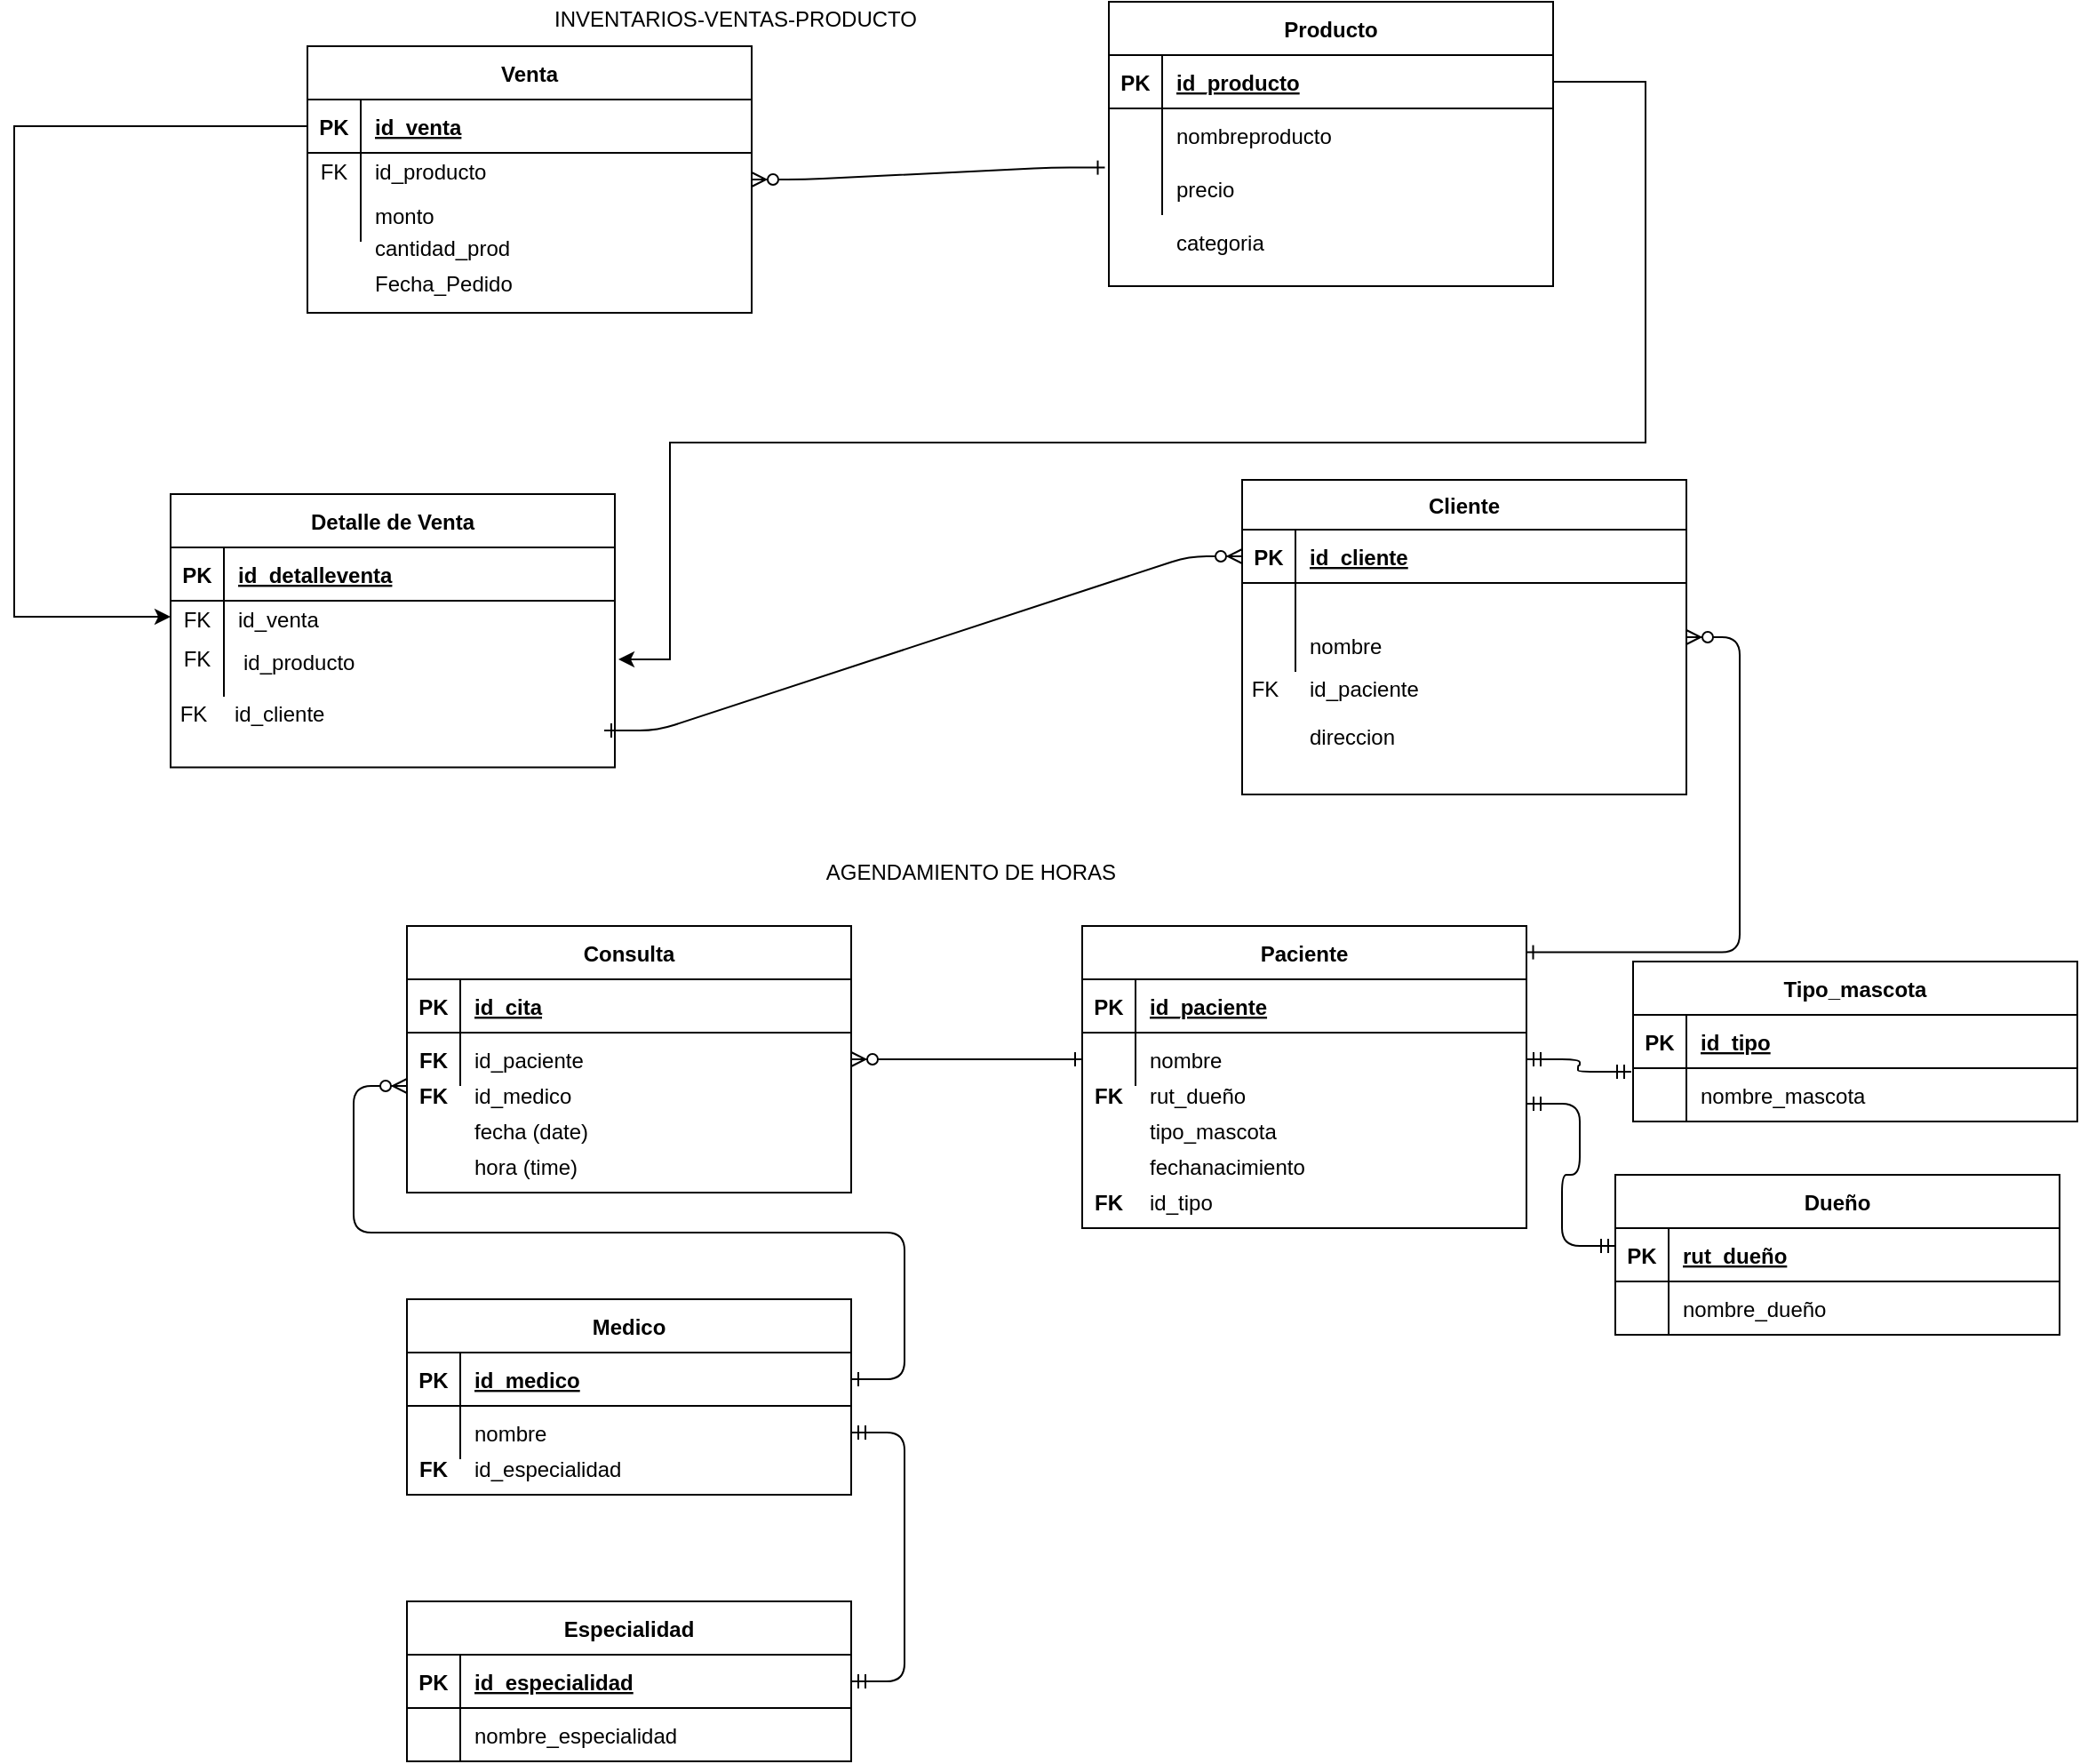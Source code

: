 <mxfile version="14.6.13" type="github">
  <diagram id="R2lEEEUBdFMjLlhIrx00" name="Page-1">
    <mxGraphModel dx="2774" dy="1130" grid="0" gridSize="10" guides="1" tooltips="1" connect="1" arrows="1" fold="1" page="0" pageScale="1" pageWidth="850" pageHeight="1100" math="0" shadow="0" extFonts="Permanent Marker^https://fonts.googleapis.com/css?family=Permanent+Marker">
      <root>
        <mxCell id="0" />
        <mxCell id="1" parent="0" />
        <mxCell id="C-vyLk0tnHw3VtMMgP7b-2" value="Venta" style="shape=table;startSize=30;container=1;collapsible=1;childLayout=tableLayout;fixedRows=1;rowLines=0;fontStyle=1;align=center;resizeLast=1;" parent="1" vertex="1">
          <mxGeometry x="14" y="115" width="250" height="150" as="geometry" />
        </mxCell>
        <mxCell id="C-vyLk0tnHw3VtMMgP7b-3" value="" style="shape=partialRectangle;collapsible=0;dropTarget=0;pointerEvents=0;fillColor=none;points=[[0,0.5],[1,0.5]];portConstraint=eastwest;top=0;left=0;right=0;bottom=1;" parent="C-vyLk0tnHw3VtMMgP7b-2" vertex="1">
          <mxGeometry y="30" width="250" height="30" as="geometry" />
        </mxCell>
        <mxCell id="C-vyLk0tnHw3VtMMgP7b-4" value="PK" style="shape=partialRectangle;overflow=hidden;connectable=0;fillColor=none;top=0;left=0;bottom=0;right=0;fontStyle=1;" parent="C-vyLk0tnHw3VtMMgP7b-3" vertex="1">
          <mxGeometry width="30" height="30" as="geometry" />
        </mxCell>
        <mxCell id="C-vyLk0tnHw3VtMMgP7b-5" value="id_venta" style="shape=partialRectangle;overflow=hidden;connectable=0;fillColor=none;top=0;left=0;bottom=0;right=0;align=left;spacingLeft=6;fontStyle=5;" parent="C-vyLk0tnHw3VtMMgP7b-3" vertex="1">
          <mxGeometry x="30" width="220" height="30" as="geometry" />
        </mxCell>
        <mxCell id="C-vyLk0tnHw3VtMMgP7b-6" value="" style="shape=partialRectangle;collapsible=0;dropTarget=0;pointerEvents=0;fillColor=none;points=[[0,0.5],[1,0.5]];portConstraint=eastwest;top=0;left=0;right=0;bottom=0;" parent="C-vyLk0tnHw3VtMMgP7b-2" vertex="1">
          <mxGeometry y="60" width="250" height="20" as="geometry" />
        </mxCell>
        <mxCell id="C-vyLk0tnHw3VtMMgP7b-7" value="FK" style="shape=partialRectangle;overflow=hidden;connectable=0;fillColor=none;top=0;left=0;bottom=0;right=0;" parent="C-vyLk0tnHw3VtMMgP7b-6" vertex="1">
          <mxGeometry width="30" height="20" as="geometry" />
        </mxCell>
        <mxCell id="C-vyLk0tnHw3VtMMgP7b-8" value="id_producto" style="shape=partialRectangle;overflow=hidden;connectable=0;fillColor=none;top=0;left=0;bottom=0;right=0;align=left;spacingLeft=6;" parent="C-vyLk0tnHw3VtMMgP7b-6" vertex="1">
          <mxGeometry x="30" width="220" height="20" as="geometry" />
        </mxCell>
        <mxCell id="C-vyLk0tnHw3VtMMgP7b-9" value="" style="shape=partialRectangle;collapsible=0;dropTarget=0;pointerEvents=0;fillColor=none;points=[[0,0.5],[1,0.5]];portConstraint=eastwest;top=0;left=0;right=0;bottom=0;" parent="C-vyLk0tnHw3VtMMgP7b-2" vertex="1">
          <mxGeometry y="80" width="250" height="30" as="geometry" />
        </mxCell>
        <mxCell id="C-vyLk0tnHw3VtMMgP7b-10" value="" style="shape=partialRectangle;overflow=hidden;connectable=0;fillColor=none;top=0;left=0;bottom=0;right=0;" parent="C-vyLk0tnHw3VtMMgP7b-9" vertex="1">
          <mxGeometry width="30" height="30" as="geometry" />
        </mxCell>
        <mxCell id="C-vyLk0tnHw3VtMMgP7b-11" value="monto" style="shape=partialRectangle;overflow=hidden;connectable=0;fillColor=none;top=0;left=0;bottom=0;right=0;align=left;spacingLeft=6;" parent="C-vyLk0tnHw3VtMMgP7b-9" vertex="1">
          <mxGeometry x="30" width="220" height="30" as="geometry" />
        </mxCell>
        <mxCell id="C-vyLk0tnHw3VtMMgP7b-13" value="Producto" style="shape=table;startSize=30;container=1;collapsible=1;childLayout=tableLayout;fixedRows=1;rowLines=0;fontStyle=1;align=center;resizeLast=1;" parent="1" vertex="1">
          <mxGeometry x="465" y="90" width="250" height="160" as="geometry" />
        </mxCell>
        <mxCell id="C-vyLk0tnHw3VtMMgP7b-14" value="" style="shape=partialRectangle;collapsible=0;dropTarget=0;pointerEvents=0;fillColor=none;points=[[0,0.5],[1,0.5]];portConstraint=eastwest;top=0;left=0;right=0;bottom=1;" parent="C-vyLk0tnHw3VtMMgP7b-13" vertex="1">
          <mxGeometry y="30" width="250" height="30" as="geometry" />
        </mxCell>
        <mxCell id="C-vyLk0tnHw3VtMMgP7b-15" value="PK" style="shape=partialRectangle;overflow=hidden;connectable=0;fillColor=none;top=0;left=0;bottom=0;right=0;fontStyle=1;" parent="C-vyLk0tnHw3VtMMgP7b-14" vertex="1">
          <mxGeometry width="30" height="30" as="geometry" />
        </mxCell>
        <mxCell id="C-vyLk0tnHw3VtMMgP7b-16" value="id_producto" style="shape=partialRectangle;overflow=hidden;connectable=0;fillColor=none;top=0;left=0;bottom=0;right=0;align=left;spacingLeft=6;fontStyle=5;" parent="C-vyLk0tnHw3VtMMgP7b-14" vertex="1">
          <mxGeometry x="30" width="220" height="30" as="geometry" />
        </mxCell>
        <mxCell id="C-vyLk0tnHw3VtMMgP7b-17" value="" style="shape=partialRectangle;collapsible=0;dropTarget=0;pointerEvents=0;fillColor=none;points=[[0,0.5],[1,0.5]];portConstraint=eastwest;top=0;left=0;right=0;bottom=0;" parent="C-vyLk0tnHw3VtMMgP7b-13" vertex="1">
          <mxGeometry y="60" width="250" height="30" as="geometry" />
        </mxCell>
        <mxCell id="C-vyLk0tnHw3VtMMgP7b-18" value="" style="shape=partialRectangle;overflow=hidden;connectable=0;fillColor=none;top=0;left=0;bottom=0;right=0;" parent="C-vyLk0tnHw3VtMMgP7b-17" vertex="1">
          <mxGeometry width="30" height="30" as="geometry" />
        </mxCell>
        <mxCell id="C-vyLk0tnHw3VtMMgP7b-19" value="nombreproducto" style="shape=partialRectangle;overflow=hidden;connectable=0;fillColor=none;top=0;left=0;bottom=0;right=0;align=left;spacingLeft=6;" parent="C-vyLk0tnHw3VtMMgP7b-17" vertex="1">
          <mxGeometry x="30" width="220" height="30" as="geometry" />
        </mxCell>
        <mxCell id="C-vyLk0tnHw3VtMMgP7b-20" value="" style="shape=partialRectangle;collapsible=0;dropTarget=0;pointerEvents=0;fillColor=none;points=[[0,0.5],[1,0.5]];portConstraint=eastwest;top=0;left=0;right=0;bottom=0;" parent="C-vyLk0tnHw3VtMMgP7b-13" vertex="1">
          <mxGeometry y="90" width="250" height="30" as="geometry" />
        </mxCell>
        <mxCell id="C-vyLk0tnHw3VtMMgP7b-21" value="" style="shape=partialRectangle;overflow=hidden;connectable=0;fillColor=none;top=0;left=0;bottom=0;right=0;" parent="C-vyLk0tnHw3VtMMgP7b-20" vertex="1">
          <mxGeometry width="30" height="30" as="geometry" />
        </mxCell>
        <mxCell id="C-vyLk0tnHw3VtMMgP7b-22" value="precio" style="shape=partialRectangle;overflow=hidden;connectable=0;fillColor=none;top=0;left=0;bottom=0;right=0;align=left;spacingLeft=6;" parent="C-vyLk0tnHw3VtMMgP7b-20" vertex="1">
          <mxGeometry x="30" width="220" height="30" as="geometry" />
        </mxCell>
        <mxCell id="sAOFa5Hzay_z7NNn_piq-14" value="" style="shape=partialRectangle;overflow=hidden;connectable=0;fillColor=none;top=0;left=0;bottom=0;right=0;align=left;spacingLeft=6;" parent="1" vertex="1">
          <mxGeometry x="150" y="240" width="220" height="10" as="geometry" />
        </mxCell>
        <mxCell id="sAOFa5Hzay_z7NNn_piq-15" value="cantidad_prod" style="shape=partialRectangle;overflow=hidden;connectable=0;fillColor=none;top=0;left=0;bottom=0;right=0;align=left;spacingLeft=6;" parent="1" vertex="1">
          <mxGeometry x="44" y="213" width="220" height="30" as="geometry" />
        </mxCell>
        <mxCell id="sAOFa5Hzay_z7NNn_piq-19" value="categoria" style="shape=partialRectangle;overflow=hidden;connectable=0;fillColor=none;top=0;left=0;bottom=0;right=0;align=left;spacingLeft=6;" parent="1" vertex="1">
          <mxGeometry x="495" y="210" width="220" height="30" as="geometry" />
        </mxCell>
        <mxCell id="C-vyLk0tnHw3VtMMgP7b-12" value="" style="edgeStyle=entityRelationEdgeStyle;endArrow=ERzeroToMany;startArrow=ERone;endFill=1;startFill=0;exitX=-0.009;exitY=0.11;exitDx=0;exitDy=0;exitPerimeter=0;" parent="1" source="C-vyLk0tnHw3VtMMgP7b-20" target="C-vyLk0tnHw3VtMMgP7b-2" edge="1">
          <mxGeometry width="100" height="100" relative="1" as="geometry">
            <mxPoint x="400" y="180" as="sourcePoint" />
            <mxPoint x="740" y="132" as="targetPoint" />
          </mxGeometry>
        </mxCell>
        <mxCell id="sAOFa5Hzay_z7NNn_piq-22" value="INVENTARIOS-VENTAS-PRODUCTO&lt;br&gt;" style="text;html=1;strokeColor=none;fillColor=none;align=center;verticalAlign=middle;whiteSpace=wrap;rounded=0;" parent="1" vertex="1">
          <mxGeometry x="110" y="90" width="290" height="20" as="geometry" />
        </mxCell>
        <mxCell id="sAOFa5Hzay_z7NNn_piq-23" value="AGENDAMIENTO DE HORAS" style="text;html=1;strokeColor=none;fillColor=none;align=center;verticalAlign=middle;whiteSpace=wrap;rounded=0;" parent="1" vertex="1">
          <mxGeometry x="295" y="570" width="185" height="20" as="geometry" />
        </mxCell>
        <mxCell id="sAOFa5Hzay_z7NNn_piq-24" value="Consulta" style="shape=table;startSize=30;container=1;collapsible=1;childLayout=tableLayout;fixedRows=1;rowLines=0;fontStyle=1;align=center;resizeLast=1;" parent="1" vertex="1">
          <mxGeometry x="70" y="610" width="250" height="150" as="geometry" />
        </mxCell>
        <mxCell id="sAOFa5Hzay_z7NNn_piq-25" value="" style="shape=partialRectangle;collapsible=0;dropTarget=0;pointerEvents=0;fillColor=none;points=[[0,0.5],[1,0.5]];portConstraint=eastwest;top=0;left=0;right=0;bottom=1;" parent="sAOFa5Hzay_z7NNn_piq-24" vertex="1">
          <mxGeometry y="30" width="250" height="30" as="geometry" />
        </mxCell>
        <mxCell id="sAOFa5Hzay_z7NNn_piq-26" value="PK" style="shape=partialRectangle;overflow=hidden;connectable=0;fillColor=none;top=0;left=0;bottom=0;right=0;fontStyle=1;" parent="sAOFa5Hzay_z7NNn_piq-25" vertex="1">
          <mxGeometry width="30" height="30" as="geometry" />
        </mxCell>
        <mxCell id="sAOFa5Hzay_z7NNn_piq-27" value="id_cita" style="shape=partialRectangle;overflow=hidden;connectable=0;fillColor=none;top=0;left=0;bottom=0;right=0;align=left;spacingLeft=6;fontStyle=5;" parent="sAOFa5Hzay_z7NNn_piq-25" vertex="1">
          <mxGeometry x="30" width="220" height="30" as="geometry" />
        </mxCell>
        <mxCell id="sAOFa5Hzay_z7NNn_piq-28" value="" style="shape=partialRectangle;collapsible=0;dropTarget=0;pointerEvents=0;fillColor=none;points=[[0,0.5],[1,0.5]];portConstraint=eastwest;top=0;left=0;right=0;bottom=0;" parent="sAOFa5Hzay_z7NNn_piq-24" vertex="1">
          <mxGeometry y="60" width="250" height="30" as="geometry" />
        </mxCell>
        <mxCell id="sAOFa5Hzay_z7NNn_piq-29" value="" style="shape=partialRectangle;overflow=hidden;connectable=0;fillColor=none;top=0;left=0;bottom=0;right=0;" parent="sAOFa5Hzay_z7NNn_piq-28" vertex="1">
          <mxGeometry width="30" height="30" as="geometry" />
        </mxCell>
        <mxCell id="sAOFa5Hzay_z7NNn_piq-30" value="id_paciente" style="shape=partialRectangle;overflow=hidden;connectable=0;fillColor=none;top=0;left=0;bottom=0;right=0;align=left;spacingLeft=6;" parent="sAOFa5Hzay_z7NNn_piq-28" vertex="1">
          <mxGeometry x="30" width="220" height="30" as="geometry" />
        </mxCell>
        <mxCell id="sAOFa5Hzay_z7NNn_piq-31" value="FK" style="shape=partialRectangle;overflow=hidden;connectable=0;fillColor=none;top=0;left=0;bottom=0;right=0;fontStyle=1;" parent="1" vertex="1">
          <mxGeometry x="70" y="670" width="30" height="30" as="geometry" />
        </mxCell>
        <mxCell id="sAOFa5Hzay_z7NNn_piq-32" value="FK" style="shape=partialRectangle;overflow=hidden;connectable=0;fillColor=none;top=0;left=0;bottom=0;right=0;fontStyle=1;" parent="1" vertex="1">
          <mxGeometry x="70" y="690" width="30" height="30" as="geometry" />
        </mxCell>
        <mxCell id="sAOFa5Hzay_z7NNn_piq-33" value="id_medico" style="shape=partialRectangle;overflow=hidden;connectable=0;fillColor=none;top=0;left=0;bottom=0;right=0;align=left;spacingLeft=6;" parent="1" vertex="1">
          <mxGeometry x="100" y="690" width="220" height="30" as="geometry" />
        </mxCell>
        <mxCell id="sAOFa5Hzay_z7NNn_piq-34" value="fecha (date)" style="shape=partialRectangle;overflow=hidden;connectable=0;fillColor=none;top=0;left=0;bottom=0;right=0;align=left;spacingLeft=6;" parent="1" vertex="1">
          <mxGeometry x="100" y="710" width="220" height="30" as="geometry" />
        </mxCell>
        <mxCell id="sAOFa5Hzay_z7NNn_piq-35" value="hora (time)" style="shape=partialRectangle;overflow=hidden;connectable=0;fillColor=none;top=0;left=0;bottom=0;right=0;align=left;spacingLeft=6;" parent="1" vertex="1">
          <mxGeometry x="100" y="730" width="220" height="30" as="geometry" />
        </mxCell>
        <mxCell id="sAOFa5Hzay_z7NNn_piq-36" value="Paciente" style="shape=table;startSize=30;container=1;collapsible=1;childLayout=tableLayout;fixedRows=1;rowLines=0;fontStyle=1;align=center;resizeLast=1;" parent="1" vertex="1">
          <mxGeometry x="450" y="610" width="250" height="170" as="geometry" />
        </mxCell>
        <mxCell id="sAOFa5Hzay_z7NNn_piq-37" value="" style="shape=partialRectangle;collapsible=0;dropTarget=0;pointerEvents=0;fillColor=none;points=[[0,0.5],[1,0.5]];portConstraint=eastwest;top=0;left=0;right=0;bottom=1;" parent="sAOFa5Hzay_z7NNn_piq-36" vertex="1">
          <mxGeometry y="30" width="250" height="30" as="geometry" />
        </mxCell>
        <mxCell id="sAOFa5Hzay_z7NNn_piq-38" value="PK" style="shape=partialRectangle;overflow=hidden;connectable=0;fillColor=none;top=0;left=0;bottom=0;right=0;fontStyle=1;" parent="sAOFa5Hzay_z7NNn_piq-37" vertex="1">
          <mxGeometry width="30" height="30" as="geometry" />
        </mxCell>
        <mxCell id="sAOFa5Hzay_z7NNn_piq-39" value="id_paciente" style="shape=partialRectangle;overflow=hidden;connectable=0;fillColor=none;top=0;left=0;bottom=0;right=0;align=left;spacingLeft=6;fontStyle=5;" parent="sAOFa5Hzay_z7NNn_piq-37" vertex="1">
          <mxGeometry x="30" width="220" height="30" as="geometry" />
        </mxCell>
        <mxCell id="sAOFa5Hzay_z7NNn_piq-40" value="" style="shape=partialRectangle;collapsible=0;dropTarget=0;pointerEvents=0;fillColor=none;points=[[0,0.5],[1,0.5]];portConstraint=eastwest;top=0;left=0;right=0;bottom=0;" parent="sAOFa5Hzay_z7NNn_piq-36" vertex="1">
          <mxGeometry y="60" width="250" height="30" as="geometry" />
        </mxCell>
        <mxCell id="sAOFa5Hzay_z7NNn_piq-41" value="" style="shape=partialRectangle;overflow=hidden;connectable=0;fillColor=none;top=0;left=0;bottom=0;right=0;" parent="sAOFa5Hzay_z7NNn_piq-40" vertex="1">
          <mxGeometry width="30" height="30" as="geometry" />
        </mxCell>
        <mxCell id="sAOFa5Hzay_z7NNn_piq-42" value="nombre" style="shape=partialRectangle;overflow=hidden;connectable=0;fillColor=none;top=0;left=0;bottom=0;right=0;align=left;spacingLeft=6;" parent="sAOFa5Hzay_z7NNn_piq-40" vertex="1">
          <mxGeometry x="30" width="220" height="30" as="geometry" />
        </mxCell>
        <mxCell id="sAOFa5Hzay_z7NNn_piq-43" value="rut_dueño" style="shape=partialRectangle;overflow=hidden;connectable=0;fillColor=none;top=0;left=0;bottom=0;right=0;align=left;spacingLeft=6;" parent="1" vertex="1">
          <mxGeometry x="480" y="690" width="220" height="30" as="geometry" />
        </mxCell>
        <mxCell id="sAOFa5Hzay_z7NNn_piq-44" value="tipo_mascota" style="shape=partialRectangle;overflow=hidden;connectable=0;fillColor=none;top=0;left=0;bottom=0;right=0;align=left;spacingLeft=6;" parent="1" vertex="1">
          <mxGeometry x="480" y="710" width="220" height="30" as="geometry" />
        </mxCell>
        <mxCell id="sAOFa5Hzay_z7NNn_piq-45" value="FK" style="shape=partialRectangle;overflow=hidden;connectable=0;fillColor=none;top=0;left=0;bottom=0;right=0;fontStyle=1;" parent="1" vertex="1">
          <mxGeometry x="450" y="690" width="30" height="30" as="geometry" />
        </mxCell>
        <mxCell id="sAOFa5Hzay_z7NNn_piq-46" value="fechanacimiento" style="shape=partialRectangle;overflow=hidden;connectable=0;fillColor=none;top=0;left=0;bottom=0;right=0;align=left;spacingLeft=6;" parent="1" vertex="1">
          <mxGeometry x="480" y="730" width="220" height="30" as="geometry" />
        </mxCell>
        <mxCell id="sAOFa5Hzay_z7NNn_piq-47" value="Tipo_mascota" style="shape=table;startSize=30;container=1;collapsible=1;childLayout=tableLayout;fixedRows=1;rowLines=0;fontStyle=1;align=center;resizeLast=1;" parent="1" vertex="1">
          <mxGeometry x="760" y="630" width="250" height="90" as="geometry" />
        </mxCell>
        <mxCell id="sAOFa5Hzay_z7NNn_piq-48" value="" style="shape=partialRectangle;collapsible=0;dropTarget=0;pointerEvents=0;fillColor=none;points=[[0,0.5],[1,0.5]];portConstraint=eastwest;top=0;left=0;right=0;bottom=1;" parent="sAOFa5Hzay_z7NNn_piq-47" vertex="1">
          <mxGeometry y="30" width="250" height="30" as="geometry" />
        </mxCell>
        <mxCell id="sAOFa5Hzay_z7NNn_piq-49" value="PK" style="shape=partialRectangle;overflow=hidden;connectable=0;fillColor=none;top=0;left=0;bottom=0;right=0;fontStyle=1;" parent="sAOFa5Hzay_z7NNn_piq-48" vertex="1">
          <mxGeometry width="30" height="30" as="geometry" />
        </mxCell>
        <mxCell id="sAOFa5Hzay_z7NNn_piq-50" value="id_tipo" style="shape=partialRectangle;overflow=hidden;connectable=0;fillColor=none;top=0;left=0;bottom=0;right=0;align=left;spacingLeft=6;fontStyle=5;" parent="sAOFa5Hzay_z7NNn_piq-48" vertex="1">
          <mxGeometry x="30" width="220" height="30" as="geometry" />
        </mxCell>
        <mxCell id="sAOFa5Hzay_z7NNn_piq-51" value="" style="shape=partialRectangle;collapsible=0;dropTarget=0;pointerEvents=0;fillColor=none;points=[[0,0.5],[1,0.5]];portConstraint=eastwest;top=0;left=0;right=0;bottom=0;" parent="sAOFa5Hzay_z7NNn_piq-47" vertex="1">
          <mxGeometry y="60" width="250" height="30" as="geometry" />
        </mxCell>
        <mxCell id="sAOFa5Hzay_z7NNn_piq-52" value="" style="shape=partialRectangle;overflow=hidden;connectable=0;fillColor=none;top=0;left=0;bottom=0;right=0;" parent="sAOFa5Hzay_z7NNn_piq-51" vertex="1">
          <mxGeometry width="30" height="30" as="geometry" />
        </mxCell>
        <mxCell id="sAOFa5Hzay_z7NNn_piq-53" value="nombre_mascota" style="shape=partialRectangle;overflow=hidden;connectable=0;fillColor=none;top=0;left=0;bottom=0;right=0;align=left;spacingLeft=6;" parent="sAOFa5Hzay_z7NNn_piq-51" vertex="1">
          <mxGeometry x="30" width="220" height="30" as="geometry" />
        </mxCell>
        <mxCell id="sAOFa5Hzay_z7NNn_piq-54" value="Dueño" style="shape=table;startSize=30;container=1;collapsible=1;childLayout=tableLayout;fixedRows=1;rowLines=0;fontStyle=1;align=center;resizeLast=1;" parent="1" vertex="1">
          <mxGeometry x="750" y="750" width="250" height="90" as="geometry" />
        </mxCell>
        <mxCell id="sAOFa5Hzay_z7NNn_piq-55" value="" style="shape=partialRectangle;collapsible=0;dropTarget=0;pointerEvents=0;fillColor=none;points=[[0,0.5],[1,0.5]];portConstraint=eastwest;top=0;left=0;right=0;bottom=1;" parent="sAOFa5Hzay_z7NNn_piq-54" vertex="1">
          <mxGeometry y="30" width="250" height="30" as="geometry" />
        </mxCell>
        <mxCell id="sAOFa5Hzay_z7NNn_piq-56" value="PK" style="shape=partialRectangle;overflow=hidden;connectable=0;fillColor=none;top=0;left=0;bottom=0;right=0;fontStyle=1;" parent="sAOFa5Hzay_z7NNn_piq-55" vertex="1">
          <mxGeometry width="30" height="30" as="geometry" />
        </mxCell>
        <mxCell id="sAOFa5Hzay_z7NNn_piq-57" value="rut_dueño" style="shape=partialRectangle;overflow=hidden;connectable=0;fillColor=none;top=0;left=0;bottom=0;right=0;align=left;spacingLeft=6;fontStyle=5;" parent="sAOFa5Hzay_z7NNn_piq-55" vertex="1">
          <mxGeometry x="30" width="220" height="30" as="geometry" />
        </mxCell>
        <mxCell id="sAOFa5Hzay_z7NNn_piq-58" value="" style="shape=partialRectangle;collapsible=0;dropTarget=0;pointerEvents=0;fillColor=none;points=[[0,0.5],[1,0.5]];portConstraint=eastwest;top=0;left=0;right=0;bottom=0;" parent="sAOFa5Hzay_z7NNn_piq-54" vertex="1">
          <mxGeometry y="60" width="250" height="30" as="geometry" />
        </mxCell>
        <mxCell id="sAOFa5Hzay_z7NNn_piq-59" value="" style="shape=partialRectangle;overflow=hidden;connectable=0;fillColor=none;top=0;left=0;bottom=0;right=0;" parent="sAOFa5Hzay_z7NNn_piq-58" vertex="1">
          <mxGeometry width="30" height="30" as="geometry" />
        </mxCell>
        <mxCell id="sAOFa5Hzay_z7NNn_piq-60" value="nombre_dueño" style="shape=partialRectangle;overflow=hidden;connectable=0;fillColor=none;top=0;left=0;bottom=0;right=0;align=left;spacingLeft=6;" parent="sAOFa5Hzay_z7NNn_piq-58" vertex="1">
          <mxGeometry x="30" width="220" height="30" as="geometry" />
        </mxCell>
        <mxCell id="sAOFa5Hzay_z7NNn_piq-61" value="Medico" style="shape=table;startSize=30;container=1;collapsible=1;childLayout=tableLayout;fixedRows=1;rowLines=0;fontStyle=1;align=center;resizeLast=1;" parent="1" vertex="1">
          <mxGeometry x="70" y="820" width="250" height="110" as="geometry" />
        </mxCell>
        <mxCell id="sAOFa5Hzay_z7NNn_piq-62" value="" style="shape=partialRectangle;collapsible=0;dropTarget=0;pointerEvents=0;fillColor=none;points=[[0,0.5],[1,0.5]];portConstraint=eastwest;top=0;left=0;right=0;bottom=1;" parent="sAOFa5Hzay_z7NNn_piq-61" vertex="1">
          <mxGeometry y="30" width="250" height="30" as="geometry" />
        </mxCell>
        <mxCell id="sAOFa5Hzay_z7NNn_piq-63" value="PK" style="shape=partialRectangle;overflow=hidden;connectable=0;fillColor=none;top=0;left=0;bottom=0;right=0;fontStyle=1;" parent="sAOFa5Hzay_z7NNn_piq-62" vertex="1">
          <mxGeometry width="30" height="30" as="geometry" />
        </mxCell>
        <mxCell id="sAOFa5Hzay_z7NNn_piq-64" value="id_medico" style="shape=partialRectangle;overflow=hidden;connectable=0;fillColor=none;top=0;left=0;bottom=0;right=0;align=left;spacingLeft=6;fontStyle=5;" parent="sAOFa5Hzay_z7NNn_piq-62" vertex="1">
          <mxGeometry x="30" width="220" height="30" as="geometry" />
        </mxCell>
        <mxCell id="sAOFa5Hzay_z7NNn_piq-65" value="" style="shape=partialRectangle;collapsible=0;dropTarget=0;pointerEvents=0;fillColor=none;points=[[0,0.5],[1,0.5]];portConstraint=eastwest;top=0;left=0;right=0;bottom=0;" parent="sAOFa5Hzay_z7NNn_piq-61" vertex="1">
          <mxGeometry y="60" width="250" height="30" as="geometry" />
        </mxCell>
        <mxCell id="sAOFa5Hzay_z7NNn_piq-66" value="" style="shape=partialRectangle;overflow=hidden;connectable=0;fillColor=none;top=0;left=0;bottom=0;right=0;" parent="sAOFa5Hzay_z7NNn_piq-65" vertex="1">
          <mxGeometry width="30" height="30" as="geometry" />
        </mxCell>
        <mxCell id="sAOFa5Hzay_z7NNn_piq-67" value="nombre" style="shape=partialRectangle;overflow=hidden;connectable=0;fillColor=none;top=0;left=0;bottom=0;right=0;align=left;spacingLeft=6;" parent="sAOFa5Hzay_z7NNn_piq-65" vertex="1">
          <mxGeometry x="30" width="220" height="30" as="geometry" />
        </mxCell>
        <mxCell id="sAOFa5Hzay_z7NNn_piq-75" value="id_especialidad" style="shape=partialRectangle;overflow=hidden;connectable=0;fillColor=none;top=0;left=0;bottom=0;right=0;align=left;spacingLeft=6;" parent="1" vertex="1">
          <mxGeometry x="100" y="900" width="220" height="30" as="geometry" />
        </mxCell>
        <mxCell id="sAOFa5Hzay_z7NNn_piq-76" value="Especialidad" style="shape=table;startSize=30;container=1;collapsible=1;childLayout=tableLayout;fixedRows=1;rowLines=0;fontStyle=1;align=center;resizeLast=1;" parent="1" vertex="1">
          <mxGeometry x="70" y="990" width="250" height="90" as="geometry" />
        </mxCell>
        <mxCell id="sAOFa5Hzay_z7NNn_piq-77" value="" style="shape=partialRectangle;collapsible=0;dropTarget=0;pointerEvents=0;fillColor=none;points=[[0,0.5],[1,0.5]];portConstraint=eastwest;top=0;left=0;right=0;bottom=1;" parent="sAOFa5Hzay_z7NNn_piq-76" vertex="1">
          <mxGeometry y="30" width="250" height="30" as="geometry" />
        </mxCell>
        <mxCell id="sAOFa5Hzay_z7NNn_piq-78" value="PK" style="shape=partialRectangle;overflow=hidden;connectable=0;fillColor=none;top=0;left=0;bottom=0;right=0;fontStyle=1;" parent="sAOFa5Hzay_z7NNn_piq-77" vertex="1">
          <mxGeometry width="30" height="30" as="geometry" />
        </mxCell>
        <mxCell id="sAOFa5Hzay_z7NNn_piq-79" value="id_especialidad" style="shape=partialRectangle;overflow=hidden;connectable=0;fillColor=none;top=0;left=0;bottom=0;right=0;align=left;spacingLeft=6;fontStyle=5;" parent="sAOFa5Hzay_z7NNn_piq-77" vertex="1">
          <mxGeometry x="30" width="220" height="30" as="geometry" />
        </mxCell>
        <mxCell id="sAOFa5Hzay_z7NNn_piq-80" value="" style="shape=partialRectangle;collapsible=0;dropTarget=0;pointerEvents=0;fillColor=none;points=[[0,0.5],[1,0.5]];portConstraint=eastwest;top=0;left=0;right=0;bottom=0;" parent="sAOFa5Hzay_z7NNn_piq-76" vertex="1">
          <mxGeometry y="60" width="250" height="30" as="geometry" />
        </mxCell>
        <mxCell id="sAOFa5Hzay_z7NNn_piq-81" value="" style="shape=partialRectangle;overflow=hidden;connectable=0;fillColor=none;top=0;left=0;bottom=0;right=0;" parent="sAOFa5Hzay_z7NNn_piq-80" vertex="1">
          <mxGeometry width="30" height="30" as="geometry" />
        </mxCell>
        <mxCell id="sAOFa5Hzay_z7NNn_piq-82" value="nombre_especialidad" style="shape=partialRectangle;overflow=hidden;connectable=0;fillColor=none;top=0;left=0;bottom=0;right=0;align=left;spacingLeft=6;" parent="sAOFa5Hzay_z7NNn_piq-80" vertex="1">
          <mxGeometry x="30" width="220" height="30" as="geometry" />
        </mxCell>
        <mxCell id="sAOFa5Hzay_z7NNn_piq-83" value="FK" style="shape=partialRectangle;overflow=hidden;connectable=0;fillColor=none;top=0;left=0;bottom=0;right=0;fontStyle=1;" parent="1" vertex="1">
          <mxGeometry x="70" y="900" width="30" height="30" as="geometry" />
        </mxCell>
        <mxCell id="sAOFa5Hzay_z7NNn_piq-84" value="" style="edgeStyle=entityRelationEdgeStyle;endArrow=ERzeroToMany;startArrow=ERone;endFill=1;startFill=0;exitX=0;exitY=0.5;exitDx=0;exitDy=0;entryX=1;entryY=0.5;entryDx=0;entryDy=0;" parent="1" source="sAOFa5Hzay_z7NNn_piq-40" target="sAOFa5Hzay_z7NNn_piq-28" edge="1">
          <mxGeometry width="100" height="100" relative="1" as="geometry">
            <mxPoint x="380" y="900" as="sourcePoint" />
            <mxPoint x="390" y="650" as="targetPoint" />
          </mxGeometry>
        </mxCell>
        <mxCell id="sAOFa5Hzay_z7NNn_piq-87" value="" style="edgeStyle=entityRelationEdgeStyle;endArrow=ERmandOne;startArrow=ERmandOne;endFill=0;startFill=0;entryX=-0.004;entryY=1.067;entryDx=0;entryDy=0;entryPerimeter=0;" parent="1" target="sAOFa5Hzay_z7NNn_piq-48" edge="1">
          <mxGeometry width="100" height="100" relative="1" as="geometry">
            <mxPoint x="700" y="685" as="sourcePoint" />
            <mxPoint x="780" y="710" as="targetPoint" />
          </mxGeometry>
        </mxCell>
        <mxCell id="sAOFa5Hzay_z7NNn_piq-88" value="" style="edgeStyle=entityRelationEdgeStyle;endArrow=ERmandOne;startArrow=ERmandOne;endFill=0;startFill=0;" parent="1" edge="1">
          <mxGeometry width="100" height="100" relative="1" as="geometry">
            <mxPoint x="700" y="710" as="sourcePoint" />
            <mxPoint x="750" y="790" as="targetPoint" />
          </mxGeometry>
        </mxCell>
        <mxCell id="sAOFa5Hzay_z7NNn_piq-90" value="" style="edgeStyle=entityRelationEdgeStyle;endArrow=ERzeroToMany;startArrow=ERone;endFill=1;startFill=0;exitX=1;exitY=0.5;exitDx=0;exitDy=0;" parent="1" source="sAOFa5Hzay_z7NNn_piq-62" edge="1">
          <mxGeometry width="100" height="100" relative="1" as="geometry">
            <mxPoint x="20" y="825" as="sourcePoint" />
            <mxPoint x="70" y="700" as="targetPoint" />
          </mxGeometry>
        </mxCell>
        <mxCell id="sAOFa5Hzay_z7NNn_piq-91" value="" style="edgeStyle=entityRelationEdgeStyle;endArrow=ERmandOne;startArrow=ERmandOne;endFill=0;startFill=0;exitX=1;exitY=0.5;exitDx=0;exitDy=0;entryX=1;entryY=0.5;entryDx=0;entryDy=0;" parent="1" source="sAOFa5Hzay_z7NNn_piq-77" target="sAOFa5Hzay_z7NNn_piq-65" edge="1">
          <mxGeometry width="100" height="100" relative="1" as="geometry">
            <mxPoint x="-219.5" y="832.99" as="sourcePoint" />
            <mxPoint x="410" y="900" as="targetPoint" />
          </mxGeometry>
        </mxCell>
        <mxCell id="sAOFa5Hzay_z7NNn_piq-92" value="id_tipo" style="shape=partialRectangle;overflow=hidden;connectable=0;fillColor=none;top=0;left=0;bottom=0;right=0;align=left;spacingLeft=6;" parent="1" vertex="1">
          <mxGeometry x="480" y="750" width="220" height="30" as="geometry" />
        </mxCell>
        <mxCell id="sAOFa5Hzay_z7NNn_piq-93" value="FK" style="shape=partialRectangle;overflow=hidden;connectable=0;fillColor=none;top=0;left=0;bottom=0;right=0;fontStyle=1;" parent="1" vertex="1">
          <mxGeometry x="450" y="750" width="30" height="30" as="geometry" />
        </mxCell>
        <mxCell id="hgo6p1-EXgVLOvx9JazT-2" value="Cliente" style="shape=table;startSize=28;container=1;collapsible=1;childLayout=tableLayout;fixedRows=1;rowLines=0;fontStyle=1;align=center;resizeLast=1;" parent="1" vertex="1">
          <mxGeometry x="540" y="359" width="250" height="177" as="geometry" />
        </mxCell>
        <mxCell id="hgo6p1-EXgVLOvx9JazT-3" value="" style="shape=partialRectangle;collapsible=0;dropTarget=0;pointerEvents=0;fillColor=none;points=[[0,0.5],[1,0.5]];portConstraint=eastwest;top=0;left=0;right=0;bottom=1;" parent="hgo6p1-EXgVLOvx9JazT-2" vertex="1">
          <mxGeometry y="28" width="250" height="30" as="geometry" />
        </mxCell>
        <mxCell id="hgo6p1-EXgVLOvx9JazT-4" value="PK" style="shape=partialRectangle;overflow=hidden;connectable=0;fillColor=none;top=0;left=0;bottom=0;right=0;fontStyle=1;" parent="hgo6p1-EXgVLOvx9JazT-3" vertex="1">
          <mxGeometry width="30" height="30" as="geometry" />
        </mxCell>
        <mxCell id="hgo6p1-EXgVLOvx9JazT-5" value="id_cliente" style="shape=partialRectangle;overflow=hidden;connectable=0;fillColor=none;top=0;left=0;bottom=0;right=0;align=left;spacingLeft=6;fontStyle=5;" parent="hgo6p1-EXgVLOvx9JazT-3" vertex="1">
          <mxGeometry x="30" width="220" height="30" as="geometry" />
        </mxCell>
        <mxCell id="hgo6p1-EXgVLOvx9JazT-6" value="" style="shape=partialRectangle;collapsible=0;dropTarget=0;pointerEvents=0;fillColor=none;points=[[0,0.5],[1,0.5]];portConstraint=eastwest;top=0;left=0;right=0;bottom=0;" parent="hgo6p1-EXgVLOvx9JazT-2" vertex="1">
          <mxGeometry y="58" width="250" height="20" as="geometry" />
        </mxCell>
        <mxCell id="hgo6p1-EXgVLOvx9JazT-7" value="" style="shape=partialRectangle;overflow=hidden;connectable=0;fillColor=none;top=0;left=0;bottom=0;right=0;" parent="hgo6p1-EXgVLOvx9JazT-6" vertex="1">
          <mxGeometry width="30" height="20" as="geometry" />
        </mxCell>
        <mxCell id="hgo6p1-EXgVLOvx9JazT-8" value="" style="shape=partialRectangle;overflow=hidden;connectable=0;fillColor=none;top=0;left=0;bottom=0;right=0;align=left;spacingLeft=6;" parent="hgo6p1-EXgVLOvx9JazT-6" vertex="1">
          <mxGeometry x="30" width="220" height="20" as="geometry" />
        </mxCell>
        <mxCell id="hgo6p1-EXgVLOvx9JazT-9" value="" style="shape=partialRectangle;collapsible=0;dropTarget=0;pointerEvents=0;fillColor=none;points=[[0,0.5],[1,0.5]];portConstraint=eastwest;top=0;left=0;right=0;bottom=0;" parent="hgo6p1-EXgVLOvx9JazT-2" vertex="1">
          <mxGeometry y="78" width="250" height="30" as="geometry" />
        </mxCell>
        <mxCell id="hgo6p1-EXgVLOvx9JazT-10" value="" style="shape=partialRectangle;overflow=hidden;connectable=0;fillColor=none;top=0;left=0;bottom=0;right=0;" parent="hgo6p1-EXgVLOvx9JazT-9" vertex="1">
          <mxGeometry width="30" height="30" as="geometry" />
        </mxCell>
        <mxCell id="hgo6p1-EXgVLOvx9JazT-11" value="nombre" style="shape=partialRectangle;overflow=hidden;connectable=0;fillColor=none;top=0;left=0;bottom=0;right=0;align=left;spacingLeft=6;" parent="hgo6p1-EXgVLOvx9JazT-9" vertex="1">
          <mxGeometry x="30" width="220" height="30" as="geometry" />
        </mxCell>
        <mxCell id="hgo6p1-EXgVLOvx9JazT-12" value="id_paciente" style="shape=partialRectangle;overflow=hidden;connectable=0;fillColor=none;top=0;left=0;bottom=0;right=0;align=left;spacingLeft=6;" parent="1" vertex="1">
          <mxGeometry x="570" y="461" width="220" height="30" as="geometry" />
        </mxCell>
        <mxCell id="hgo6p1-EXgVLOvx9JazT-13" value="FK" style="shape=partialRectangle;overflow=hidden;connectable=0;fillColor=none;top=0;left=0;bottom=0;right=0;" parent="1" vertex="1">
          <mxGeometry x="538" y="466" width="30" height="20" as="geometry" />
        </mxCell>
        <mxCell id="hgo6p1-EXgVLOvx9JazT-14" value="direccion" style="shape=partialRectangle;overflow=hidden;connectable=0;fillColor=none;top=0;left=0;bottom=0;right=0;align=left;spacingLeft=6;" parent="1" vertex="1">
          <mxGeometry x="570" y="488" width="220" height="30" as="geometry" />
        </mxCell>
        <mxCell id="hgo6p1-EXgVLOvx9JazT-17" value="" style="edgeStyle=entityRelationEdgeStyle;endArrow=ERzeroToMany;startArrow=ERone;endFill=1;startFill=0;entryX=0;entryY=0.5;entryDx=0;entryDy=0;" parent="1" target="hgo6p1-EXgVLOvx9JazT-3" edge="1">
          <mxGeometry width="100" height="100" relative="1" as="geometry">
            <mxPoint x="181" y="500" as="sourcePoint" />
            <mxPoint x="264" y="539" as="targetPoint" />
          </mxGeometry>
        </mxCell>
        <mxCell id="hgo6p1-EXgVLOvx9JazT-18" value="" style="edgeStyle=entityRelationEdgeStyle;endArrow=ERzeroToMany;startArrow=ERone;endFill=1;startFill=0;exitX=0.999;exitY=0.087;exitDx=0;exitDy=0;exitPerimeter=0;" parent="1" source="sAOFa5Hzay_z7NNn_piq-36" target="hgo6p1-EXgVLOvx9JazT-2" edge="1">
          <mxGeometry width="100" height="100" relative="1" as="geometry">
            <mxPoint x="335" y="470" as="sourcePoint" />
            <mxPoint x="720" y="450" as="targetPoint" />
          </mxGeometry>
        </mxCell>
        <mxCell id="Z2ogA19fZsBEJZO8Ymmr-1" value="Fecha_Pedido" style="shape=partialRectangle;overflow=hidden;connectable=0;fillColor=none;top=0;left=0;bottom=0;right=0;align=left;spacingLeft=6;" vertex="1" parent="1">
          <mxGeometry x="44" y="233" width="220" height="30" as="geometry" />
        </mxCell>
        <mxCell id="Z2ogA19fZsBEJZO8Ymmr-2" value="Detalle de Venta" style="shape=table;startSize=30;container=1;collapsible=1;childLayout=tableLayout;fixedRows=1;rowLines=0;fontStyle=1;align=center;resizeLast=1;" vertex="1" parent="1">
          <mxGeometry x="-63" y="367" width="250" height="153.75" as="geometry" />
        </mxCell>
        <mxCell id="Z2ogA19fZsBEJZO8Ymmr-3" value="" style="shape=partialRectangle;collapsible=0;dropTarget=0;pointerEvents=0;fillColor=none;points=[[0,0.5],[1,0.5]];portConstraint=eastwest;top=0;left=0;right=0;bottom=1;" vertex="1" parent="Z2ogA19fZsBEJZO8Ymmr-2">
          <mxGeometry y="30" width="250" height="30" as="geometry" />
        </mxCell>
        <mxCell id="Z2ogA19fZsBEJZO8Ymmr-4" value="PK" style="shape=partialRectangle;overflow=hidden;connectable=0;fillColor=none;top=0;left=0;bottom=0;right=0;fontStyle=1;" vertex="1" parent="Z2ogA19fZsBEJZO8Ymmr-3">
          <mxGeometry width="30" height="30" as="geometry" />
        </mxCell>
        <mxCell id="Z2ogA19fZsBEJZO8Ymmr-5" value="id_detalleventa" style="shape=partialRectangle;overflow=hidden;connectable=0;fillColor=none;top=0;left=0;bottom=0;right=0;align=left;spacingLeft=6;fontStyle=5;" vertex="1" parent="Z2ogA19fZsBEJZO8Ymmr-3">
          <mxGeometry x="30" width="220" height="30" as="geometry" />
        </mxCell>
        <mxCell id="Z2ogA19fZsBEJZO8Ymmr-6" value="" style="shape=partialRectangle;collapsible=0;dropTarget=0;pointerEvents=0;fillColor=none;points=[[0,0.5],[1,0.5]];portConstraint=eastwest;top=0;left=0;right=0;bottom=0;" vertex="1" parent="Z2ogA19fZsBEJZO8Ymmr-2">
          <mxGeometry y="60" width="250" height="20" as="geometry" />
        </mxCell>
        <mxCell id="Z2ogA19fZsBEJZO8Ymmr-7" value="FK" style="shape=partialRectangle;overflow=hidden;connectable=0;fillColor=none;top=0;left=0;bottom=0;right=0;" vertex="1" parent="Z2ogA19fZsBEJZO8Ymmr-6">
          <mxGeometry width="30" height="20" as="geometry" />
        </mxCell>
        <mxCell id="Z2ogA19fZsBEJZO8Ymmr-8" value="id_venta" style="shape=partialRectangle;overflow=hidden;connectable=0;fillColor=none;top=0;left=0;bottom=0;right=0;align=left;spacingLeft=6;" vertex="1" parent="Z2ogA19fZsBEJZO8Ymmr-6">
          <mxGeometry x="30" width="220" height="20" as="geometry" />
        </mxCell>
        <mxCell id="Z2ogA19fZsBEJZO8Ymmr-9" value="" style="shape=partialRectangle;collapsible=0;dropTarget=0;pointerEvents=0;fillColor=none;points=[[0,0.5],[1,0.5]];portConstraint=eastwest;top=0;left=0;right=0;bottom=0;" vertex="1" parent="Z2ogA19fZsBEJZO8Ymmr-2">
          <mxGeometry y="80" width="250" height="34" as="geometry" />
        </mxCell>
        <mxCell id="Z2ogA19fZsBEJZO8Ymmr-10" value="" style="shape=partialRectangle;overflow=hidden;connectable=0;fillColor=none;top=0;left=0;bottom=0;right=0;" vertex="1" parent="Z2ogA19fZsBEJZO8Ymmr-9">
          <mxGeometry width="30" height="34" as="geometry" />
        </mxCell>
        <mxCell id="Z2ogA19fZsBEJZO8Ymmr-11" value="" style="shape=partialRectangle;overflow=hidden;connectable=0;fillColor=none;top=0;left=0;bottom=0;right=0;align=left;spacingLeft=6;" vertex="1" parent="Z2ogA19fZsBEJZO8Ymmr-9">
          <mxGeometry x="30" width="220" height="34" as="geometry" />
        </mxCell>
        <mxCell id="Z2ogA19fZsBEJZO8Ymmr-14" value="FK" style="shape=partialRectangle;overflow=hidden;connectable=0;fillColor=none;top=0;left=0;bottom=0;right=0;" vertex="1" parent="1">
          <mxGeometry x="-63" y="449" width="30" height="20" as="geometry" />
        </mxCell>
        <mxCell id="Z2ogA19fZsBEJZO8Ymmr-15" value="FK" style="shape=partialRectangle;overflow=hidden;connectable=0;fillColor=none;top=0;left=0;bottom=0;right=0;" vertex="1" parent="1">
          <mxGeometry x="-65" y="480" width="30" height="20" as="geometry" />
        </mxCell>
        <mxCell id="Z2ogA19fZsBEJZO8Ymmr-16" value="id_producto" style="shape=partialRectangle;overflow=hidden;connectable=0;fillColor=none;top=0;left=0;bottom=0;right=0;align=left;spacingLeft=6;" vertex="1" parent="1">
          <mxGeometry x="-30" y="451" width="220" height="20" as="geometry" />
        </mxCell>
        <mxCell id="Z2ogA19fZsBEJZO8Ymmr-17" value="id_cliente" style="shape=partialRectangle;overflow=hidden;connectable=0;fillColor=none;top=0;left=0;bottom=0;right=0;align=left;spacingLeft=6;" vertex="1" parent="1">
          <mxGeometry x="-35" y="480" width="220" height="20" as="geometry" />
        </mxCell>
        <mxCell id="Z2ogA19fZsBEJZO8Ymmr-19" style="edgeStyle=orthogonalEdgeStyle;rounded=0;orthogonalLoop=1;jettySize=auto;html=1;" edge="1" parent="1" source="C-vyLk0tnHw3VtMMgP7b-3">
          <mxGeometry relative="1" as="geometry">
            <mxPoint x="-63" y="436" as="targetPoint" />
            <Array as="points">
              <mxPoint x="-151" y="160" />
              <mxPoint x="-151" y="436" />
              <mxPoint x="-63" y="436" />
            </Array>
          </mxGeometry>
        </mxCell>
        <mxCell id="Z2ogA19fZsBEJZO8Ymmr-20" style="edgeStyle=orthogonalEdgeStyle;rounded=0;orthogonalLoop=1;jettySize=auto;html=1;" edge="1" parent="1" source="C-vyLk0tnHw3VtMMgP7b-14">
          <mxGeometry relative="1" as="geometry">
            <mxPoint x="189" y="460" as="targetPoint" />
            <Array as="points">
              <mxPoint x="767" y="135" />
              <mxPoint x="767" y="338" />
              <mxPoint x="218" y="338" />
              <mxPoint x="218" y="460" />
            </Array>
          </mxGeometry>
        </mxCell>
      </root>
    </mxGraphModel>
  </diagram>
</mxfile>
